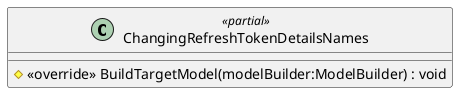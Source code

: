 @startuml
class ChangingRefreshTokenDetailsNames <<partial>> {
    # <<override>> BuildTargetModel(modelBuilder:ModelBuilder) : void
}
@enduml
